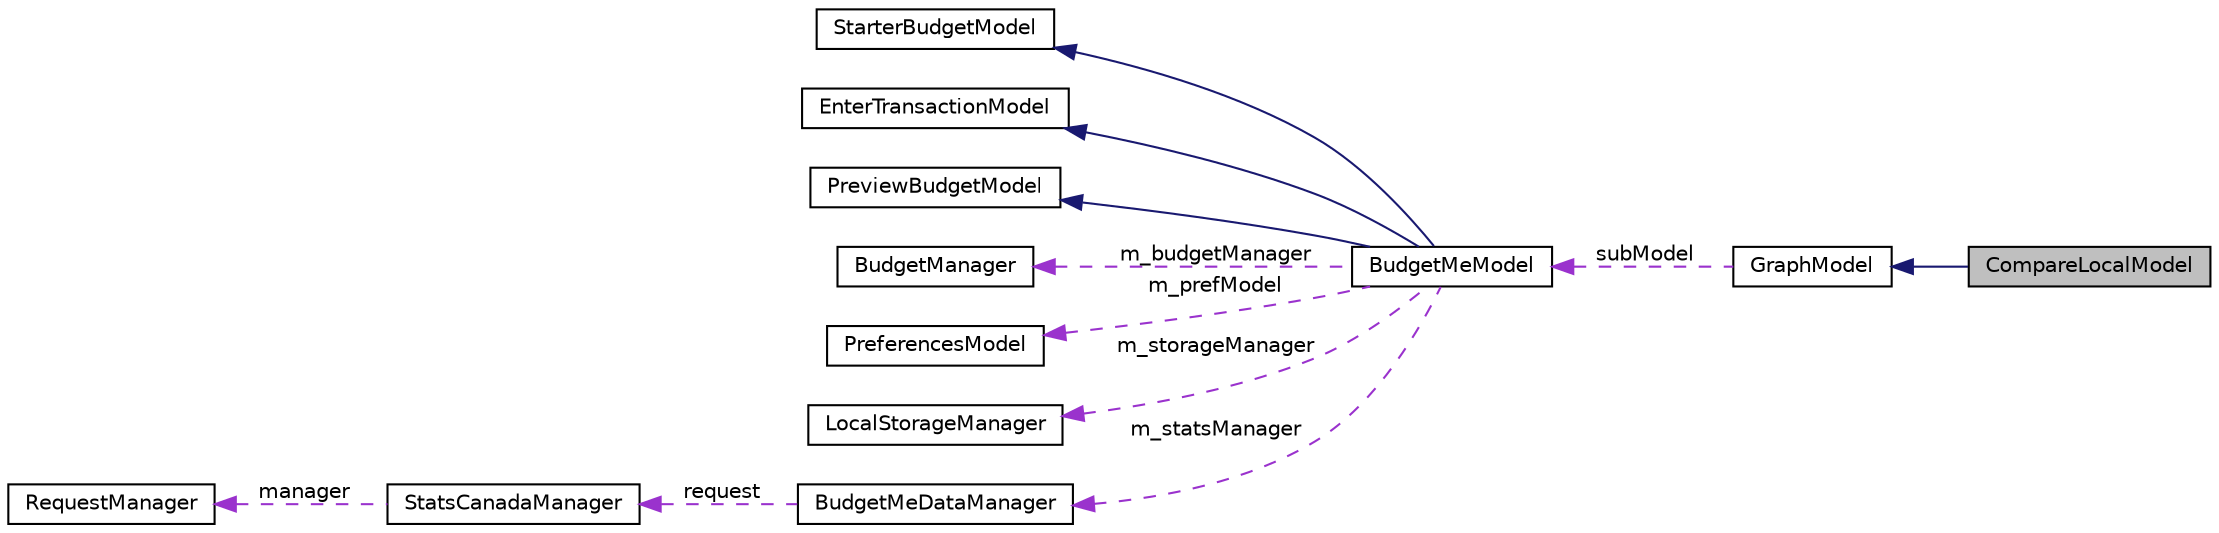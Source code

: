 digraph "CompareLocalModel"
{
 // LATEX_PDF_SIZE
  edge [fontname="Helvetica",fontsize="10",labelfontname="Helvetica",labelfontsize="10"];
  node [fontname="Helvetica",fontsize="10",shape=record];
  rankdir="LR";
  Node1 [label="CompareLocalModel",height=0.2,width=0.4,color="black", fillcolor="grey75", style="filled", fontcolor="black",tooltip=" "];
  Node2 -> Node1 [dir="back",color="midnightblue",fontsize="10",style="solid",fontname="Helvetica"];
  Node2 [label="GraphModel",height=0.2,width=0.4,color="black", fillcolor="white", style="filled",URL="$classGraphModel.html",tooltip=" "];
  Node3 -> Node2 [dir="back",color="darkorchid3",fontsize="10",style="dashed",label=" subModel" ,fontname="Helvetica"];
  Node3 [label="BudgetMeModel",height=0.2,width=0.4,color="black", fillcolor="white", style="filled",URL="$classBudgetMeModel.html",tooltip=" "];
  Node4 -> Node3 [dir="back",color="midnightblue",fontsize="10",style="solid",fontname="Helvetica"];
  Node4 [label="StarterBudgetModel",height=0.2,width=0.4,color="black", fillcolor="white", style="filled",URL="$classStarterBudgetModel.html",tooltip=" "];
  Node5 -> Node3 [dir="back",color="midnightblue",fontsize="10",style="solid",fontname="Helvetica"];
  Node5 [label="EnterTransactionModel",height=0.2,width=0.4,color="black", fillcolor="white", style="filled",URL="$classEnterTransactionModel.html",tooltip=" "];
  Node6 -> Node3 [dir="back",color="midnightblue",fontsize="10",style="solid",fontname="Helvetica"];
  Node6 [label="PreviewBudgetModel",height=0.2,width=0.4,color="black", fillcolor="white", style="filled",URL="$classPreviewBudgetModel.html",tooltip=" "];
  Node7 -> Node3 [dir="back",color="darkorchid3",fontsize="10",style="dashed",label=" m_budgetManager" ,fontname="Helvetica"];
  Node7 [label="BudgetManager",height=0.2,width=0.4,color="black", fillcolor="white", style="filled",URL="$classBudgetManager.html",tooltip="BudgetMe Algorithms."];
  Node8 -> Node3 [dir="back",color="darkorchid3",fontsize="10",style="dashed",label=" m_prefModel" ,fontname="Helvetica"];
  Node8 [label="PreferencesModel",height=0.2,width=0.4,color="black", fillcolor="white", style="filled",URL="$classPreferencesModel.html",tooltip=" "];
  Node9 -> Node3 [dir="back",color="darkorchid3",fontsize="10",style="dashed",label=" m_storageManager" ,fontname="Helvetica"];
  Node9 [label="LocalStorageManager",height=0.2,width=0.4,color="black", fillcolor="white", style="filled",URL="$classLocalStorageManager.html",tooltip="Interface for database models."];
  Node10 -> Node3 [dir="back",color="darkorchid3",fontsize="10",style="dashed",label=" m_statsManager" ,fontname="Helvetica"];
  Node10 [label="BudgetMeDataManager",height=0.2,width=0.4,color="black", fillcolor="white", style="filled",URL="$classBudgetMeDataManager.html",tooltip="An object that will retrieve data specifically for BudgetMe."];
  Node11 -> Node10 [dir="back",color="darkorchid3",fontsize="10",style="dashed",label=" request" ,fontname="Helvetica"];
  Node11 [label="StatsCanadaManager",height=0.2,width=0.4,color="black", fillcolor="white", style="filled",URL="$classStatsCanadaManager.html",tooltip="An object that will retrieve data from Statisitcs Canada."];
  Node12 -> Node11 [dir="back",color="darkorchid3",fontsize="10",style="dashed",label=" manager" ,fontname="Helvetica"];
  Node12 [label="RequestManager",height=0.2,width=0.4,color="black", fillcolor="white", style="filled",URL="$classRequestManager.html",tooltip="Makes a request to an API."];
}
